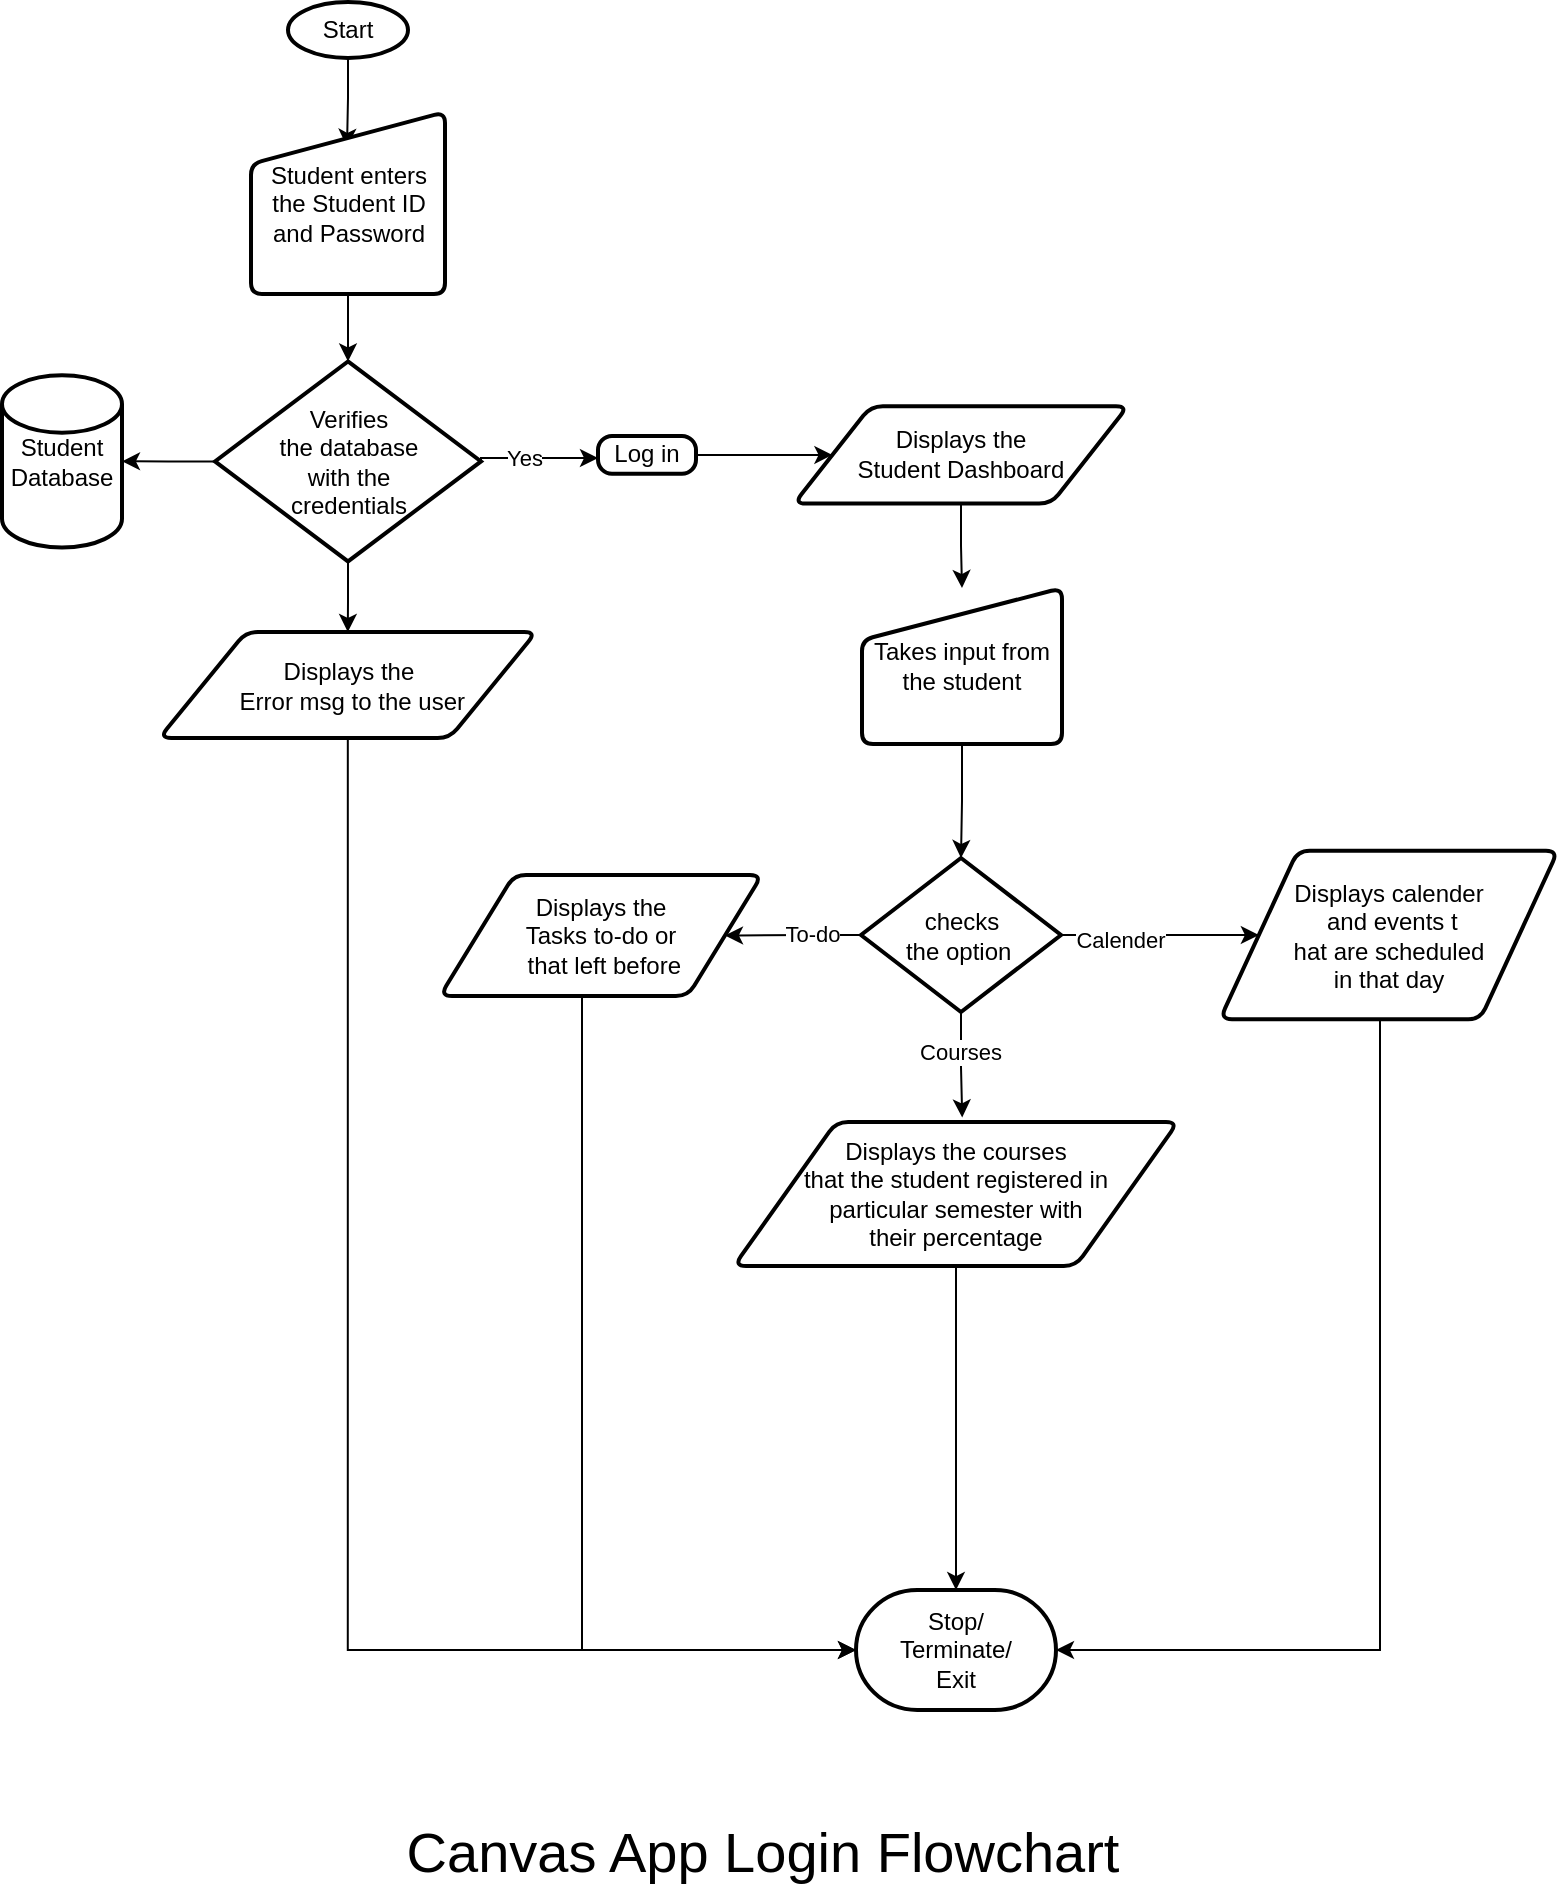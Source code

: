 <mxfile version="20.8.13" type="github">
  <diagram id="C5RBs43oDa-KdzZeNtuy" name="Page-1">
    <mxGraphModel dx="1400" dy="721" grid="0" gridSize="10" guides="1" tooltips="1" connect="1" arrows="1" fold="1" page="1" pageScale="1" pageWidth="827" pageHeight="1169" math="0" shadow="0">
      <root>
        <mxCell id="WIyWlLk6GJQsqaUBKTNV-0" />
        <mxCell id="WIyWlLk6GJQsqaUBKTNV-1" parent="WIyWlLk6GJQsqaUBKTNV-0" />
        <mxCell id="qug5ZGFB6QfTer1JU1MR-8" value="" style="edgeStyle=orthogonalEdgeStyle;rounded=0;orthogonalLoop=1;jettySize=auto;html=1;entryX=0.495;entryY=0.191;entryDx=0;entryDy=0;entryPerimeter=0;" edge="1" parent="WIyWlLk6GJQsqaUBKTNV-1" source="qug5ZGFB6QfTer1JU1MR-6" target="qug5ZGFB6QfTer1JU1MR-9">
          <mxGeometry relative="1" as="geometry">
            <mxPoint x="206" y="136" as="targetPoint" />
          </mxGeometry>
        </mxCell>
        <mxCell id="qug5ZGFB6QfTer1JU1MR-6" value="Start" style="strokeWidth=2;html=1;shape=mxgraph.flowchart.start_1;whiteSpace=wrap;" vertex="1" parent="WIyWlLk6GJQsqaUBKTNV-1">
          <mxGeometry x="176" y="44" width="60" height="28" as="geometry" />
        </mxCell>
        <mxCell id="qug5ZGFB6QfTer1JU1MR-12" style="edgeStyle=orthogonalEdgeStyle;rounded=0;orthogonalLoop=1;jettySize=auto;html=1;" edge="1" parent="WIyWlLk6GJQsqaUBKTNV-1" source="qug5ZGFB6QfTer1JU1MR-9" target="qug5ZGFB6QfTer1JU1MR-13">
          <mxGeometry relative="1" as="geometry">
            <mxPoint x="206" y="247.714" as="targetPoint" />
          </mxGeometry>
        </mxCell>
        <mxCell id="qug5ZGFB6QfTer1JU1MR-9" value="Student enters the Student ID and Password" style="html=1;strokeWidth=2;shape=manualInput;whiteSpace=wrap;rounded=1;size=26;arcSize=11;" vertex="1" parent="WIyWlLk6GJQsqaUBKTNV-1">
          <mxGeometry x="157.5" y="99" width="97" height="91" as="geometry" />
        </mxCell>
        <mxCell id="qug5ZGFB6QfTer1JU1MR-14" style="edgeStyle=orthogonalEdgeStyle;rounded=0;orthogonalLoop=1;jettySize=auto;html=1;" edge="1" parent="WIyWlLk6GJQsqaUBKTNV-1" source="qug5ZGFB6QfTer1JU1MR-13" target="qug5ZGFB6QfTer1JU1MR-15">
          <mxGeometry relative="1" as="geometry">
            <mxPoint x="80.256" y="273.71" as="targetPoint" />
          </mxGeometry>
        </mxCell>
        <mxCell id="qug5ZGFB6QfTer1JU1MR-16" style="edgeStyle=orthogonalEdgeStyle;rounded=0;orthogonalLoop=1;jettySize=auto;html=1;exitX=1;exitY=0.5;exitDx=0;exitDy=0;exitPerimeter=0;" edge="1" parent="WIyWlLk6GJQsqaUBKTNV-1" source="qug5ZGFB6QfTer1JU1MR-13" target="qug5ZGFB6QfTer1JU1MR-37">
          <mxGeometry relative="1" as="geometry">
            <mxPoint x="490" y="272" as="targetPoint" />
            <Array as="points">
              <mxPoint x="273" y="272" />
            </Array>
          </mxGeometry>
        </mxCell>
        <mxCell id="qug5ZGFB6QfTer1JU1MR-24" value="Yes" style="edgeLabel;html=1;align=center;verticalAlign=middle;resizable=0;points=[];" vertex="1" connectable="0" parent="qug5ZGFB6QfTer1JU1MR-16">
          <mxGeometry x="-0.234" relative="1" as="geometry">
            <mxPoint as="offset" />
          </mxGeometry>
        </mxCell>
        <mxCell id="qug5ZGFB6QfTer1JU1MR-31" style="edgeStyle=orthogonalEdgeStyle;rounded=0;orthogonalLoop=1;jettySize=auto;html=1;entryX=0.5;entryY=0;entryDx=0;entryDy=0;" edge="1" parent="WIyWlLk6GJQsqaUBKTNV-1" source="qug5ZGFB6QfTer1JU1MR-13" target="qug5ZGFB6QfTer1JU1MR-29">
          <mxGeometry relative="1" as="geometry" />
        </mxCell>
        <mxCell id="qug5ZGFB6QfTer1JU1MR-13" value="Verifies &lt;br&gt;the database &lt;br&gt;with the &lt;br&gt;credentials" style="strokeWidth=2;html=1;shape=mxgraph.flowchart.decision;whiteSpace=wrap;" vertex="1" parent="WIyWlLk6GJQsqaUBKTNV-1">
          <mxGeometry x="139.5" y="223.71" width="133" height="100" as="geometry" />
        </mxCell>
        <mxCell id="qug5ZGFB6QfTer1JU1MR-15" value="Student Database" style="strokeWidth=2;html=1;shape=mxgraph.flowchart.database;whiteSpace=wrap;" vertex="1" parent="WIyWlLk6GJQsqaUBKTNV-1">
          <mxGeometry x="33" y="230.64" width="60" height="86.14" as="geometry" />
        </mxCell>
        <mxCell id="qug5ZGFB6QfTer1JU1MR-43" style="edgeStyle=orthogonalEdgeStyle;rounded=0;orthogonalLoop=1;jettySize=auto;html=1;entryX=0.5;entryY=0;entryDx=0;entryDy=0;" edge="1" parent="WIyWlLk6GJQsqaUBKTNV-1" source="qug5ZGFB6QfTer1JU1MR-23" target="qug5ZGFB6QfTer1JU1MR-42">
          <mxGeometry relative="1" as="geometry" />
        </mxCell>
        <mxCell id="qug5ZGFB6QfTer1JU1MR-23" value="Displays the &lt;br&gt;Student Dashboard" style="shape=parallelogram;html=1;strokeWidth=2;perimeter=parallelogramPerimeter;whiteSpace=wrap;rounded=1;arcSize=12;size=0.23;" vertex="1" parent="WIyWlLk6GJQsqaUBKTNV-1">
          <mxGeometry x="429" y="246.08" width="167" height="48.73" as="geometry" />
        </mxCell>
        <mxCell id="qug5ZGFB6QfTer1JU1MR-32" style="edgeStyle=orthogonalEdgeStyle;rounded=0;orthogonalLoop=1;jettySize=auto;html=1;exitX=0.5;exitY=1;exitDx=0;exitDy=0;" edge="1" parent="WIyWlLk6GJQsqaUBKTNV-1" source="qug5ZGFB6QfTer1JU1MR-29" target="qug5ZGFB6QfTer1JU1MR-33">
          <mxGeometry relative="1" as="geometry">
            <mxPoint x="205.909" y="529.455" as="targetPoint" />
            <Array as="points">
              <mxPoint x="206" y="868" />
            </Array>
          </mxGeometry>
        </mxCell>
        <mxCell id="qug5ZGFB6QfTer1JU1MR-29" value="Displays the&lt;br&gt;&amp;nbsp;Error msg to the user" style="shape=parallelogram;html=1;strokeWidth=2;perimeter=parallelogramPerimeter;whiteSpace=wrap;rounded=1;arcSize=12;size=0.23;" vertex="1" parent="WIyWlLk6GJQsqaUBKTNV-1">
          <mxGeometry x="111.66" y="359" width="188.5" height="53" as="geometry" />
        </mxCell>
        <mxCell id="qug5ZGFB6QfTer1JU1MR-33" value="Stop/&lt;br&gt;Terminate/&lt;br&gt;Exit" style="strokeWidth=2;html=1;shape=mxgraph.flowchart.terminator;whiteSpace=wrap;" vertex="1" parent="WIyWlLk6GJQsqaUBKTNV-1">
          <mxGeometry x="459.999" y="838.005" width="100" height="60" as="geometry" />
        </mxCell>
        <mxCell id="qug5ZGFB6QfTer1JU1MR-39" style="edgeStyle=orthogonalEdgeStyle;rounded=0;orthogonalLoop=1;jettySize=auto;html=1;" edge="1" parent="WIyWlLk6GJQsqaUBKTNV-1" source="qug5ZGFB6QfTer1JU1MR-37" target="qug5ZGFB6QfTer1JU1MR-23">
          <mxGeometry relative="1" as="geometry" />
        </mxCell>
        <mxCell id="qug5ZGFB6QfTer1JU1MR-37" value="Log in" style="rounded=1;whiteSpace=wrap;html=1;absoluteArcSize=1;arcSize=14;strokeWidth=2;" vertex="1" parent="WIyWlLk6GJQsqaUBKTNV-1">
          <mxGeometry x="331" y="261" width="49" height="18.89" as="geometry" />
        </mxCell>
        <mxCell id="qug5ZGFB6QfTer1JU1MR-49" value="" style="edgeStyle=orthogonalEdgeStyle;rounded=0;orthogonalLoop=1;jettySize=auto;html=1;" edge="1" parent="WIyWlLk6GJQsqaUBKTNV-1" source="qug5ZGFB6QfTer1JU1MR-41" target="qug5ZGFB6QfTer1JU1MR-57">
          <mxGeometry relative="1" as="geometry">
            <mxPoint x="700" y="510.522" as="targetPoint" />
            <Array as="points">
              <mxPoint x="591" y="511" />
              <mxPoint x="591" y="511" />
            </Array>
          </mxGeometry>
        </mxCell>
        <mxCell id="qug5ZGFB6QfTer1JU1MR-50" value="Calender" style="edgeLabel;html=1;align=center;verticalAlign=middle;resizable=0;points=[];" vertex="1" connectable="0" parent="qug5ZGFB6QfTer1JU1MR-49">
          <mxGeometry x="-0.409" y="-2" relative="1" as="geometry">
            <mxPoint as="offset" />
          </mxGeometry>
        </mxCell>
        <mxCell id="qug5ZGFB6QfTer1JU1MR-53" value="" style="edgeStyle=orthogonalEdgeStyle;rounded=0;orthogonalLoop=1;jettySize=auto;html=1;" edge="1" parent="WIyWlLk6GJQsqaUBKTNV-1" source="qug5ZGFB6QfTer1JU1MR-41" target="qug5ZGFB6QfTer1JU1MR-56">
          <mxGeometry relative="1" as="geometry">
            <mxPoint x="380" y="509.043" as="targetPoint" />
          </mxGeometry>
        </mxCell>
        <mxCell id="qug5ZGFB6QfTer1JU1MR-54" value="To-do" style="edgeLabel;html=1;align=center;verticalAlign=middle;resizable=0;points=[];" vertex="1" connectable="0" parent="qug5ZGFB6QfTer1JU1MR-53">
          <mxGeometry x="-0.247" y="-1" relative="1" as="geometry">
            <mxPoint as="offset" />
          </mxGeometry>
        </mxCell>
        <mxCell id="qug5ZGFB6QfTer1JU1MR-60" style="edgeStyle=orthogonalEdgeStyle;rounded=0;orthogonalLoop=1;jettySize=auto;html=1;entryX=0.486;entryY=1.032;entryDx=0;entryDy=0;entryPerimeter=0;" edge="1" parent="WIyWlLk6GJQsqaUBKTNV-1" source="qug5ZGFB6QfTer1JU1MR-41" target="qug5ZGFB6QfTer1JU1MR-59">
          <mxGeometry relative="1" as="geometry" />
        </mxCell>
        <mxCell id="qug5ZGFB6QfTer1JU1MR-61" value="Courses" style="edgeLabel;html=1;align=center;verticalAlign=middle;resizable=0;points=[];" vertex="1" connectable="0" parent="qug5ZGFB6QfTer1JU1MR-60">
          <mxGeometry x="-0.246" y="-1" relative="1" as="geometry">
            <mxPoint as="offset" />
          </mxGeometry>
        </mxCell>
        <mxCell id="qug5ZGFB6QfTer1JU1MR-41" value="checks &lt;br&gt;the option&amp;nbsp;" style="strokeWidth=2;html=1;shape=mxgraph.flowchart.decision;whiteSpace=wrap;" vertex="1" parent="WIyWlLk6GJQsqaUBKTNV-1">
          <mxGeometry x="462.5" y="472" width="100" height="77" as="geometry" />
        </mxCell>
        <mxCell id="qug5ZGFB6QfTer1JU1MR-44" style="edgeStyle=orthogonalEdgeStyle;rounded=0;orthogonalLoop=1;jettySize=auto;html=1;entryX=0.5;entryY=0;entryDx=0;entryDy=0;entryPerimeter=0;" edge="1" parent="WIyWlLk6GJQsqaUBKTNV-1" source="qug5ZGFB6QfTer1JU1MR-42" target="qug5ZGFB6QfTer1JU1MR-41">
          <mxGeometry relative="1" as="geometry" />
        </mxCell>
        <mxCell id="qug5ZGFB6QfTer1JU1MR-42" value="Takes input from the student" style="html=1;strokeWidth=2;shape=manualInput;whiteSpace=wrap;rounded=1;size=26;arcSize=11;" vertex="1" parent="WIyWlLk6GJQsqaUBKTNV-1">
          <mxGeometry x="463" y="337" width="100" height="78" as="geometry" />
        </mxCell>
        <mxCell id="qug5ZGFB6QfTer1JU1MR-62" style="edgeStyle=orthogonalEdgeStyle;rounded=0;orthogonalLoop=1;jettySize=auto;html=1;entryX=0;entryY=0.5;entryDx=0;entryDy=0;entryPerimeter=0;" edge="1" parent="WIyWlLk6GJQsqaUBKTNV-1" source="qug5ZGFB6QfTer1JU1MR-56" target="qug5ZGFB6QfTer1JU1MR-33">
          <mxGeometry relative="1" as="geometry">
            <Array as="points">
              <mxPoint x="323" y="868" />
            </Array>
          </mxGeometry>
        </mxCell>
        <mxCell id="qug5ZGFB6QfTer1JU1MR-56" value="Displays the&lt;br&gt;Tasks to-do or&lt;br&gt;&amp;nbsp;that left before" style="shape=parallelogram;html=1;strokeWidth=2;perimeter=parallelogramPerimeter;whiteSpace=wrap;rounded=1;arcSize=12;size=0.23;" vertex="1" parent="WIyWlLk6GJQsqaUBKTNV-1">
          <mxGeometry x="252" y="480.5" width="161" height="60.5" as="geometry" />
        </mxCell>
        <mxCell id="qug5ZGFB6QfTer1JU1MR-63" style="edgeStyle=orthogonalEdgeStyle;rounded=0;orthogonalLoop=1;jettySize=auto;html=1;entryX=1;entryY=0.5;entryDx=0;entryDy=0;entryPerimeter=0;" edge="1" parent="WIyWlLk6GJQsqaUBKTNV-1" source="qug5ZGFB6QfTer1JU1MR-57" target="qug5ZGFB6QfTer1JU1MR-33">
          <mxGeometry relative="1" as="geometry">
            <Array as="points">
              <mxPoint x="722" y="868" />
            </Array>
          </mxGeometry>
        </mxCell>
        <mxCell id="qug5ZGFB6QfTer1JU1MR-57" value="Displays calender&lt;br&gt;&amp;nbsp;and events t&lt;br&gt;hat are scheduled &lt;br&gt;in that day" style="shape=parallelogram;html=1;strokeWidth=2;perimeter=parallelogramPerimeter;whiteSpace=wrap;rounded=1;arcSize=12;size=0.23;" vertex="1" parent="WIyWlLk6GJQsqaUBKTNV-1">
          <mxGeometry x="642" y="468.38" width="169" height="84.24" as="geometry" />
        </mxCell>
        <mxCell id="qug5ZGFB6QfTer1JU1MR-64" style="edgeStyle=orthogonalEdgeStyle;rounded=0;orthogonalLoop=1;jettySize=auto;html=1;entryX=0.5;entryY=0;entryDx=0;entryDy=0;entryPerimeter=0;" edge="1" parent="WIyWlLk6GJQsqaUBKTNV-1" source="qug5ZGFB6QfTer1JU1MR-59" target="qug5ZGFB6QfTer1JU1MR-33">
          <mxGeometry relative="1" as="geometry" />
        </mxCell>
        <mxCell id="qug5ZGFB6QfTer1JU1MR-59" value="Displays the courses &lt;br&gt;that the student registered in &lt;br&gt;particular semester with &lt;br&gt;their percentage" style="shape=parallelogram;html=1;strokeWidth=2;perimeter=parallelogramPerimeter;whiteSpace=wrap;rounded=1;arcSize=12;size=0.23;direction=west;" vertex="1" parent="WIyWlLk6GJQsqaUBKTNV-1">
          <mxGeometry x="399" y="604" width="222" height="72" as="geometry" />
        </mxCell>
        <mxCell id="qug5ZGFB6QfTer1JU1MR-65" value="&lt;font style=&quot;font-size: 28px;&quot;&gt;Canvas App Login Flowchart&lt;/font&gt;" style="text;html=1;align=center;verticalAlign=middle;resizable=0;points=[];autosize=1;strokeColor=none;fillColor=none;" vertex="1" parent="WIyWlLk6GJQsqaUBKTNV-1">
          <mxGeometry x="226" y="946" width="374" height="46" as="geometry" />
        </mxCell>
      </root>
    </mxGraphModel>
  </diagram>
</mxfile>
